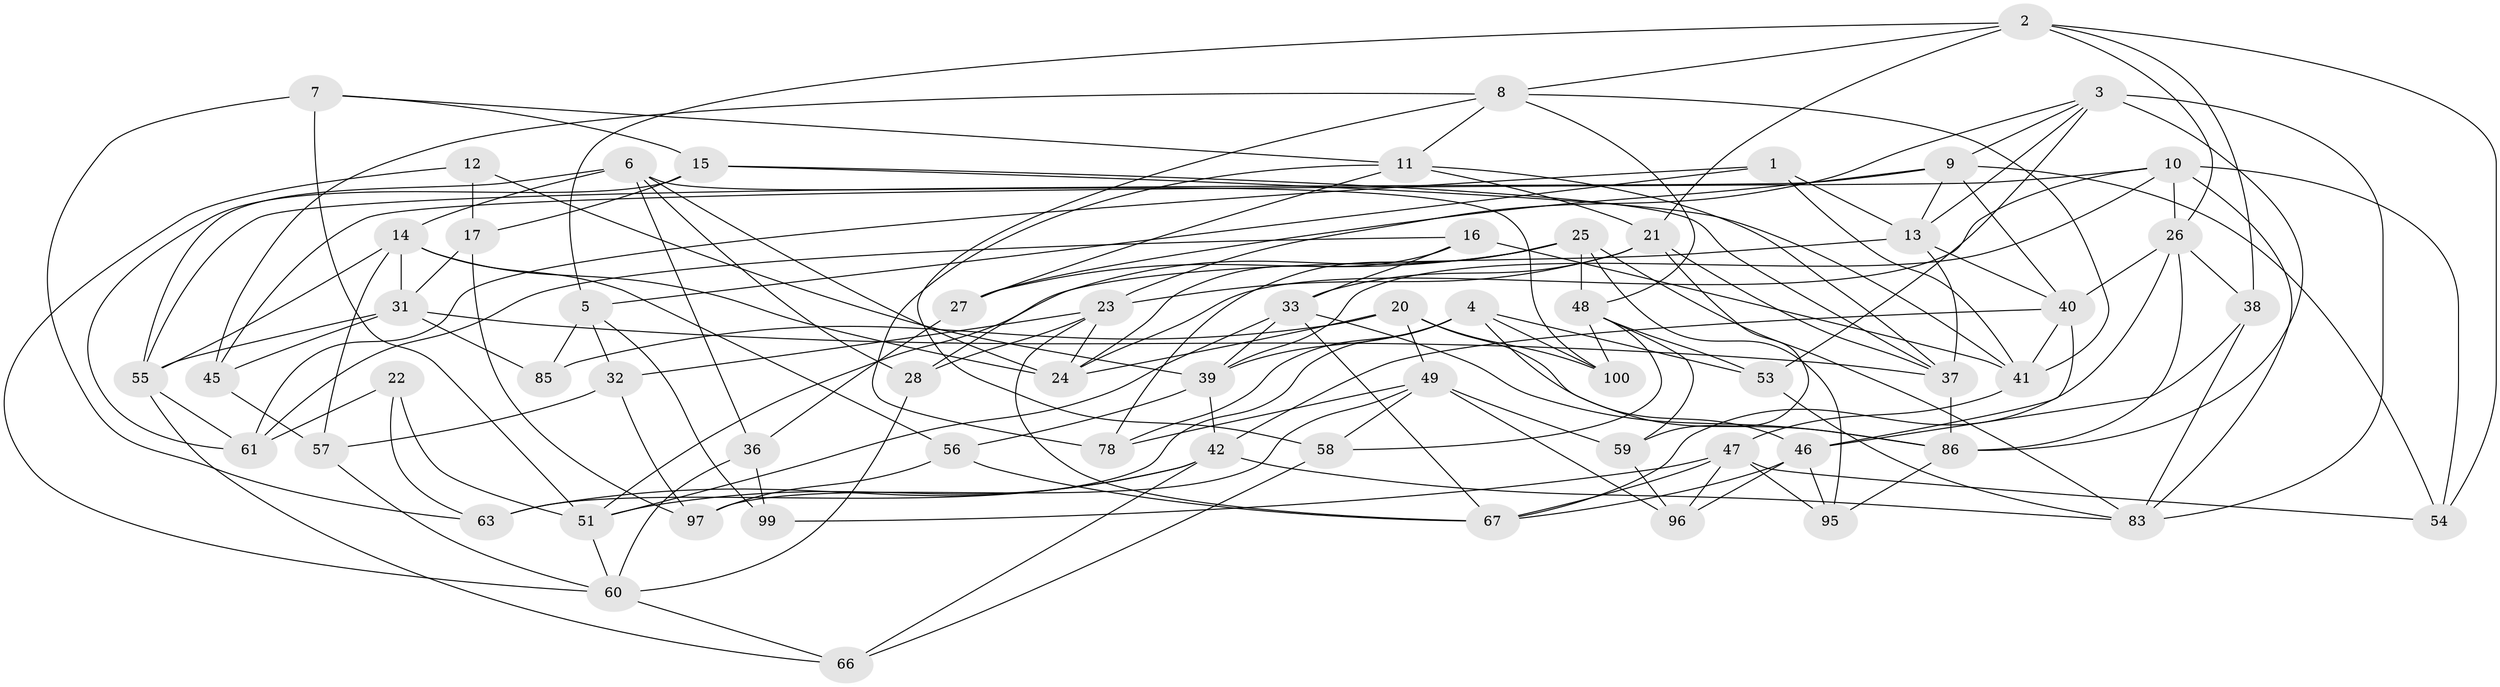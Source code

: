 // original degree distribution, {4: 1.0}
// Generated by graph-tools (version 1.1) at 2025/39/02/21/25 10:39:01]
// undirected, 63 vertices, 158 edges
graph export_dot {
graph [start="1"]
  node [color=gray90,style=filled];
  1;
  2 [super="+90"];
  3 [super="+43"];
  4 [super="+92"];
  5 [super="+19"];
  6 [super="+98"];
  7;
  8 [super="+52"];
  9 [super="+80"];
  10 [super="+73"];
  11 [super="+35"];
  12;
  13 [super="+81"];
  14 [super="+18"];
  15 [super="+88"];
  16;
  17 [super="+62"];
  20 [super="+30"];
  21 [super="+72"];
  22;
  23 [super="+34"];
  24 [super="+75"];
  25 [super="+29"];
  26 [super="+44"];
  27;
  28;
  31 [super="+93"];
  32;
  33 [super="+71"];
  36;
  37 [super="+70"];
  38;
  39 [super="+82"];
  40 [super="+50"];
  41 [super="+69"];
  42 [super="+87"];
  45;
  46 [super="+68"];
  47 [super="+65"];
  48 [super="+94"];
  49 [super="+64"];
  51 [super="+84"];
  53;
  54;
  55 [super="+77"];
  56;
  57;
  58;
  59;
  60 [super="+79"];
  61 [super="+74"];
  63;
  66;
  67 [super="+76"];
  78;
  83 [super="+91"];
  85;
  86 [super="+89"];
  95;
  96;
  97;
  99;
  100;
  1 -- 5;
  1 -- 41;
  1 -- 61;
  1 -- 13;
  2 -- 8;
  2 -- 38;
  2 -- 21;
  2 -- 26;
  2 -- 5;
  2 -- 54;
  3 -- 53;
  3 -- 9;
  3 -- 23;
  3 -- 13;
  3 -- 86;
  3 -- 83;
  4 -- 53;
  4 -- 100;
  4 -- 78;
  4 -- 39;
  4 -- 46;
  4 -- 63;
  5 -- 85;
  5 -- 99 [weight=2];
  5 -- 32;
  6 -- 100;
  6 -- 36;
  6 -- 28;
  6 -- 24;
  6 -- 55;
  6 -- 14;
  7 -- 15;
  7 -- 51;
  7 -- 63;
  7 -- 11;
  8 -- 58;
  8 -- 41;
  8 -- 48;
  8 -- 11;
  8 -- 45;
  9 -- 54;
  9 -- 27;
  9 -- 13;
  9 -- 40;
  9 -- 55;
  10 -- 54;
  10 -- 45;
  10 -- 24;
  10 -- 83;
  10 -- 39;
  10 -- 26;
  11 -- 37;
  11 -- 27;
  11 -- 21;
  11 -- 78;
  12 -- 17 [weight=2];
  12 -- 60;
  12 -- 39;
  13 -- 40;
  13 -- 51;
  13 -- 37;
  14 -- 24;
  14 -- 56;
  14 -- 57;
  14 -- 31;
  14 -- 55;
  15 -- 17 [weight=2];
  15 -- 41;
  15 -- 61;
  15 -- 37;
  16 -- 41;
  16 -- 61;
  16 -- 24;
  16 -- 33;
  17 -- 97;
  17 -- 31;
  20 -- 85 [weight=2];
  20 -- 86;
  20 -- 49;
  20 -- 24;
  20 -- 100;
  21 -- 23;
  21 -- 59;
  21 -- 37;
  21 -- 33;
  22 -- 63;
  22 -- 61 [weight=2];
  22 -- 51;
  23 -- 32;
  23 -- 28;
  23 -- 24;
  23 -- 67;
  25 -- 83;
  25 -- 78;
  25 -- 48;
  25 -- 27;
  25 -- 28;
  25 -- 95;
  26 -- 38;
  26 -- 67;
  26 -- 40;
  26 -- 86;
  27 -- 36;
  28 -- 60;
  31 -- 37;
  31 -- 85;
  31 -- 45;
  31 -- 55;
  32 -- 97;
  32 -- 57;
  33 -- 51;
  33 -- 39;
  33 -- 67;
  33 -- 86;
  36 -- 60;
  36 -- 99;
  37 -- 86;
  38 -- 83;
  38 -- 46;
  39 -- 56;
  39 -- 42;
  40 -- 41;
  40 -- 42;
  40 -- 46;
  41 -- 47;
  42 -- 63;
  42 -- 51;
  42 -- 66;
  42 -- 83;
  45 -- 57;
  46 -- 96;
  46 -- 95;
  46 -- 67;
  47 -- 96;
  47 -- 54;
  47 -- 99;
  47 -- 67;
  47 -- 95;
  48 -- 59;
  48 -- 53;
  48 -- 58;
  48 -- 100;
  49 -- 59;
  49 -- 58;
  49 -- 96;
  49 -- 97;
  49 -- 78;
  51 -- 60;
  53 -- 83;
  55 -- 61;
  55 -- 66;
  56 -- 97;
  56 -- 67;
  57 -- 60;
  58 -- 66;
  59 -- 96;
  60 -- 66;
  86 -- 95;
}
